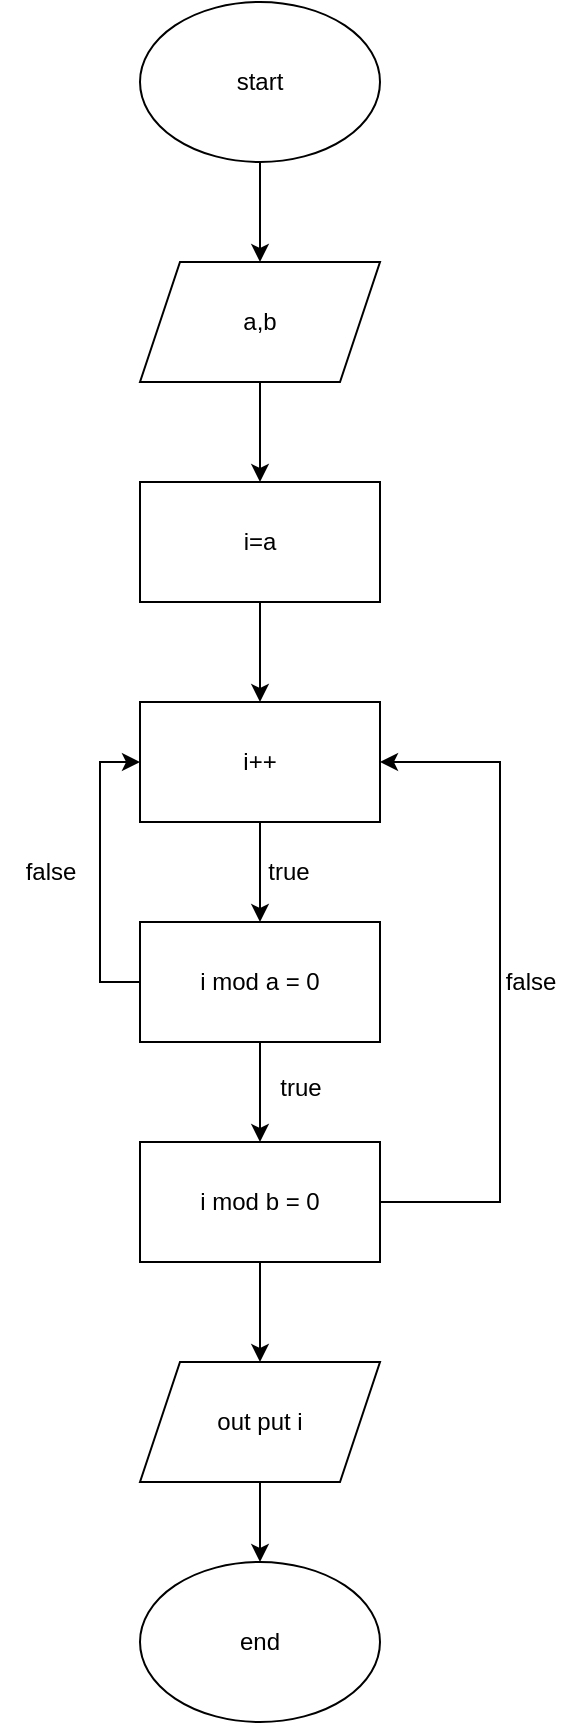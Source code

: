<mxfile version="22.0.8" type="device">
  <diagram name="Trang-1" id="_hlxgVF0sSC04BuOZIWZ">
    <mxGraphModel dx="1062" dy="561" grid="1" gridSize="10" guides="1" tooltips="1" connect="1" arrows="1" fold="1" page="1" pageScale="1" pageWidth="827" pageHeight="1169" math="0" shadow="0">
      <root>
        <mxCell id="0" />
        <mxCell id="1" parent="0" />
        <mxCell id="SgwhZ3eR0BBE-mitKtuE-3" value="" style="edgeStyle=orthogonalEdgeStyle;rounded=0;orthogonalLoop=1;jettySize=auto;html=1;" edge="1" parent="1" source="SgwhZ3eR0BBE-mitKtuE-1" target="SgwhZ3eR0BBE-mitKtuE-2">
          <mxGeometry relative="1" as="geometry" />
        </mxCell>
        <mxCell id="SgwhZ3eR0BBE-mitKtuE-1" value="start" style="ellipse;whiteSpace=wrap;html=1;" vertex="1" parent="1">
          <mxGeometry x="360" y="40" width="120" height="80" as="geometry" />
        </mxCell>
        <mxCell id="SgwhZ3eR0BBE-mitKtuE-6" value="" style="edgeStyle=orthogonalEdgeStyle;rounded=0;orthogonalLoop=1;jettySize=auto;html=1;" edge="1" parent="1" source="SgwhZ3eR0BBE-mitKtuE-2" target="SgwhZ3eR0BBE-mitKtuE-4">
          <mxGeometry relative="1" as="geometry" />
        </mxCell>
        <mxCell id="SgwhZ3eR0BBE-mitKtuE-2" value="a,b" style="shape=parallelogram;perimeter=parallelogramPerimeter;whiteSpace=wrap;html=1;fixedSize=1;" vertex="1" parent="1">
          <mxGeometry x="360" y="170" width="120" height="60" as="geometry" />
        </mxCell>
        <mxCell id="SgwhZ3eR0BBE-mitKtuE-7" value="" style="edgeStyle=orthogonalEdgeStyle;rounded=0;orthogonalLoop=1;jettySize=auto;html=1;" edge="1" parent="1" source="SgwhZ3eR0BBE-mitKtuE-4" target="SgwhZ3eR0BBE-mitKtuE-5">
          <mxGeometry relative="1" as="geometry" />
        </mxCell>
        <mxCell id="SgwhZ3eR0BBE-mitKtuE-4" value="i=a" style="rounded=0;whiteSpace=wrap;html=1;" vertex="1" parent="1">
          <mxGeometry x="360" y="280" width="120" height="60" as="geometry" />
        </mxCell>
        <mxCell id="SgwhZ3eR0BBE-mitKtuE-9" value="" style="edgeStyle=orthogonalEdgeStyle;rounded=0;orthogonalLoop=1;jettySize=auto;html=1;" edge="1" parent="1" source="SgwhZ3eR0BBE-mitKtuE-5" target="SgwhZ3eR0BBE-mitKtuE-8">
          <mxGeometry relative="1" as="geometry" />
        </mxCell>
        <mxCell id="SgwhZ3eR0BBE-mitKtuE-5" value="i++" style="rounded=0;whiteSpace=wrap;html=1;" vertex="1" parent="1">
          <mxGeometry x="360" y="390" width="120" height="60" as="geometry" />
        </mxCell>
        <mxCell id="SgwhZ3eR0BBE-mitKtuE-12" value="" style="edgeStyle=orthogonalEdgeStyle;rounded=0;orthogonalLoop=1;jettySize=auto;html=1;" edge="1" parent="1" source="SgwhZ3eR0BBE-mitKtuE-8" target="SgwhZ3eR0BBE-mitKtuE-10">
          <mxGeometry relative="1" as="geometry" />
        </mxCell>
        <mxCell id="SgwhZ3eR0BBE-mitKtuE-14" style="edgeStyle=orthogonalEdgeStyle;rounded=0;orthogonalLoop=1;jettySize=auto;html=1;entryX=0;entryY=0.5;entryDx=0;entryDy=0;" edge="1" parent="1" source="SgwhZ3eR0BBE-mitKtuE-8" target="SgwhZ3eR0BBE-mitKtuE-5">
          <mxGeometry relative="1" as="geometry">
            <Array as="points">
              <mxPoint x="340" y="530" />
              <mxPoint x="340" y="420" />
            </Array>
          </mxGeometry>
        </mxCell>
        <mxCell id="SgwhZ3eR0BBE-mitKtuE-8" value="i mod a = 0" style="rounded=0;whiteSpace=wrap;html=1;" vertex="1" parent="1">
          <mxGeometry x="360" y="500" width="120" height="60" as="geometry" />
        </mxCell>
        <mxCell id="SgwhZ3eR0BBE-mitKtuE-13" value="" style="edgeStyle=orthogonalEdgeStyle;rounded=0;orthogonalLoop=1;jettySize=auto;html=1;" edge="1" parent="1" source="SgwhZ3eR0BBE-mitKtuE-10" target="SgwhZ3eR0BBE-mitKtuE-11">
          <mxGeometry relative="1" as="geometry" />
        </mxCell>
        <mxCell id="SgwhZ3eR0BBE-mitKtuE-16" style="edgeStyle=orthogonalEdgeStyle;rounded=0;orthogonalLoop=1;jettySize=auto;html=1;exitX=1;exitY=0.5;exitDx=0;exitDy=0;" edge="1" parent="1" source="SgwhZ3eR0BBE-mitKtuE-10" target="SgwhZ3eR0BBE-mitKtuE-5">
          <mxGeometry relative="1" as="geometry">
            <mxPoint x="520.0" y="640.017" as="sourcePoint" />
            <mxPoint x="520.0" y="419.98" as="targetPoint" />
            <Array as="points">
              <mxPoint x="540" y="640" />
              <mxPoint x="540" y="420" />
            </Array>
          </mxGeometry>
        </mxCell>
        <mxCell id="SgwhZ3eR0BBE-mitKtuE-10" value="i mod b = 0" style="rounded=0;whiteSpace=wrap;html=1;" vertex="1" parent="1">
          <mxGeometry x="360" y="610" width="120" height="60" as="geometry" />
        </mxCell>
        <mxCell id="SgwhZ3eR0BBE-mitKtuE-21" value="" style="edgeStyle=orthogonalEdgeStyle;rounded=0;orthogonalLoop=1;jettySize=auto;html=1;" edge="1" parent="1" source="SgwhZ3eR0BBE-mitKtuE-11" target="SgwhZ3eR0BBE-mitKtuE-20">
          <mxGeometry relative="1" as="geometry" />
        </mxCell>
        <mxCell id="SgwhZ3eR0BBE-mitKtuE-11" value="out put i" style="shape=parallelogram;perimeter=parallelogramPerimeter;whiteSpace=wrap;html=1;fixedSize=1;" vertex="1" parent="1">
          <mxGeometry x="360" y="720" width="120" height="60" as="geometry" />
        </mxCell>
        <mxCell id="SgwhZ3eR0BBE-mitKtuE-15" value="false" style="text;html=1;align=center;verticalAlign=middle;resizable=0;points=[];autosize=1;strokeColor=none;fillColor=none;" vertex="1" parent="1">
          <mxGeometry x="290" y="460" width="50" height="30" as="geometry" />
        </mxCell>
        <mxCell id="SgwhZ3eR0BBE-mitKtuE-17" value="false" style="text;html=1;align=center;verticalAlign=middle;resizable=0;points=[];autosize=1;strokeColor=none;fillColor=none;" vertex="1" parent="1">
          <mxGeometry x="530" y="515" width="50" height="30" as="geometry" />
        </mxCell>
        <mxCell id="SgwhZ3eR0BBE-mitKtuE-18" value="true" style="text;html=1;align=center;verticalAlign=middle;resizable=0;points=[];autosize=1;strokeColor=none;fillColor=none;" vertex="1" parent="1">
          <mxGeometry x="414" y="460" width="40" height="30" as="geometry" />
        </mxCell>
        <mxCell id="SgwhZ3eR0BBE-mitKtuE-19" value="true" style="text;html=1;align=center;verticalAlign=middle;resizable=0;points=[];autosize=1;strokeColor=none;fillColor=none;" vertex="1" parent="1">
          <mxGeometry x="420" y="568" width="40" height="30" as="geometry" />
        </mxCell>
        <mxCell id="SgwhZ3eR0BBE-mitKtuE-20" value="end" style="ellipse;whiteSpace=wrap;html=1;" vertex="1" parent="1">
          <mxGeometry x="360" y="820" width="120" height="80" as="geometry" />
        </mxCell>
      </root>
    </mxGraphModel>
  </diagram>
</mxfile>
